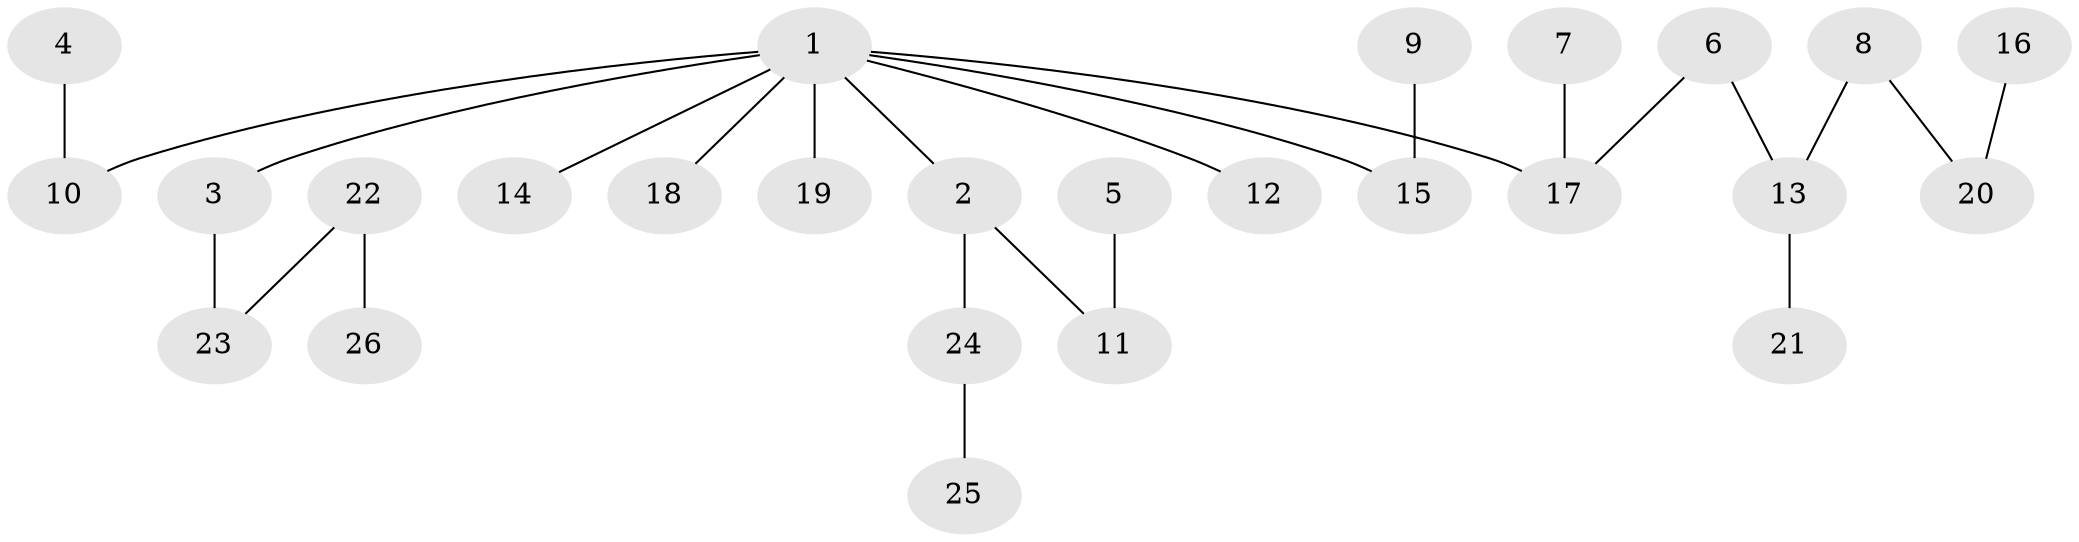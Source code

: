 // original degree distribution, {5: 0.038461538461538464, 4: 0.057692307692307696, 2: 0.25, 3: 0.19230769230769232, 1: 0.46153846153846156}
// Generated by graph-tools (version 1.1) at 2025/26/03/09/25 03:26:30]
// undirected, 26 vertices, 25 edges
graph export_dot {
graph [start="1"]
  node [color=gray90,style=filled];
  1;
  2;
  3;
  4;
  5;
  6;
  7;
  8;
  9;
  10;
  11;
  12;
  13;
  14;
  15;
  16;
  17;
  18;
  19;
  20;
  21;
  22;
  23;
  24;
  25;
  26;
  1 -- 2 [weight=1.0];
  1 -- 3 [weight=1.0];
  1 -- 10 [weight=1.0];
  1 -- 12 [weight=1.0];
  1 -- 14 [weight=1.0];
  1 -- 15 [weight=1.0];
  1 -- 17 [weight=1.0];
  1 -- 18 [weight=1.0];
  1 -- 19 [weight=1.0];
  2 -- 11 [weight=1.0];
  2 -- 24 [weight=1.0];
  3 -- 23 [weight=1.0];
  4 -- 10 [weight=1.0];
  5 -- 11 [weight=1.0];
  6 -- 13 [weight=1.0];
  6 -- 17 [weight=1.0];
  7 -- 17 [weight=1.0];
  8 -- 13 [weight=1.0];
  8 -- 20 [weight=1.0];
  9 -- 15 [weight=1.0];
  13 -- 21 [weight=1.0];
  16 -- 20 [weight=1.0];
  22 -- 23 [weight=1.0];
  22 -- 26 [weight=1.0];
  24 -- 25 [weight=1.0];
}
